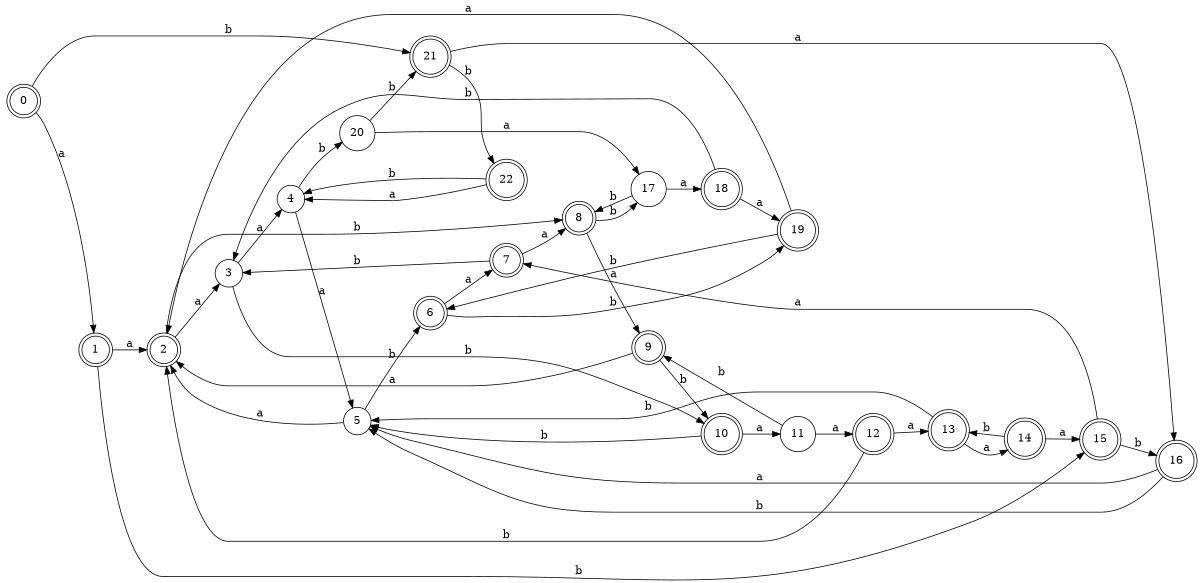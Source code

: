 digraph n19_7 {
__start0 [label="" shape="none"];

rankdir=LR;
size="8,5";

s0 [style="rounded,filled", color="black", fillcolor="white" shape="doublecircle", label="0"];
s1 [style="rounded,filled", color="black", fillcolor="white" shape="doublecircle", label="1"];
s2 [style="rounded,filled", color="black", fillcolor="white" shape="doublecircle", label="2"];
s3 [style="filled", color="black", fillcolor="white" shape="circle", label="3"];
s4 [style="filled", color="black", fillcolor="white" shape="circle", label="4"];
s5 [style="filled", color="black", fillcolor="white" shape="circle", label="5"];
s6 [style="rounded,filled", color="black", fillcolor="white" shape="doublecircle", label="6"];
s7 [style="rounded,filled", color="black", fillcolor="white" shape="doublecircle", label="7"];
s8 [style="rounded,filled", color="black", fillcolor="white" shape="doublecircle", label="8"];
s9 [style="rounded,filled", color="black", fillcolor="white" shape="doublecircle", label="9"];
s10 [style="rounded,filled", color="black", fillcolor="white" shape="doublecircle", label="10"];
s11 [style="filled", color="black", fillcolor="white" shape="circle", label="11"];
s12 [style="rounded,filled", color="black", fillcolor="white" shape="doublecircle", label="12"];
s13 [style="rounded,filled", color="black", fillcolor="white" shape="doublecircle", label="13"];
s14 [style="rounded,filled", color="black", fillcolor="white" shape="doublecircle", label="14"];
s15 [style="rounded,filled", color="black", fillcolor="white" shape="doublecircle", label="15"];
s16 [style="rounded,filled", color="black", fillcolor="white" shape="doublecircle", label="16"];
s17 [style="filled", color="black", fillcolor="white" shape="circle", label="17"];
s18 [style="rounded,filled", color="black", fillcolor="white" shape="doublecircle", label="18"];
s19 [style="rounded,filled", color="black", fillcolor="white" shape="doublecircle", label="19"];
s20 [style="filled", color="black", fillcolor="white" shape="circle", label="20"];
s21 [style="rounded,filled", color="black", fillcolor="white" shape="doublecircle", label="21"];
s22 [style="rounded,filled", color="black", fillcolor="white" shape="doublecircle", label="22"];
s0 -> s1 [label="a"];
s0 -> s21 [label="b"];
s1 -> s2 [label="a"];
s1 -> s15 [label="b"];
s2 -> s3 [label="a"];
s2 -> s8 [label="b"];
s3 -> s4 [label="a"];
s3 -> s10 [label="b"];
s4 -> s5 [label="a"];
s4 -> s20 [label="b"];
s5 -> s2 [label="a"];
s5 -> s6 [label="b"];
s6 -> s7 [label="a"];
s6 -> s19 [label="b"];
s7 -> s8 [label="a"];
s7 -> s3 [label="b"];
s8 -> s9 [label="a"];
s8 -> s17 [label="b"];
s9 -> s2 [label="a"];
s9 -> s10 [label="b"];
s10 -> s11 [label="a"];
s10 -> s5 [label="b"];
s11 -> s12 [label="a"];
s11 -> s9 [label="b"];
s12 -> s13 [label="a"];
s12 -> s2 [label="b"];
s13 -> s14 [label="a"];
s13 -> s5 [label="b"];
s14 -> s15 [label="a"];
s14 -> s13 [label="b"];
s15 -> s7 [label="a"];
s15 -> s16 [label="b"];
s16 -> s5 [label="a"];
s16 -> s5 [label="b"];
s17 -> s18 [label="a"];
s17 -> s8 [label="b"];
s18 -> s19 [label="a"];
s18 -> s3 [label="b"];
s19 -> s2 [label="a"];
s19 -> s6 [label="b"];
s20 -> s17 [label="a"];
s20 -> s21 [label="b"];
s21 -> s16 [label="a"];
s21 -> s22 [label="b"];
s22 -> s4 [label="a"];
s22 -> s4 [label="b"];

}